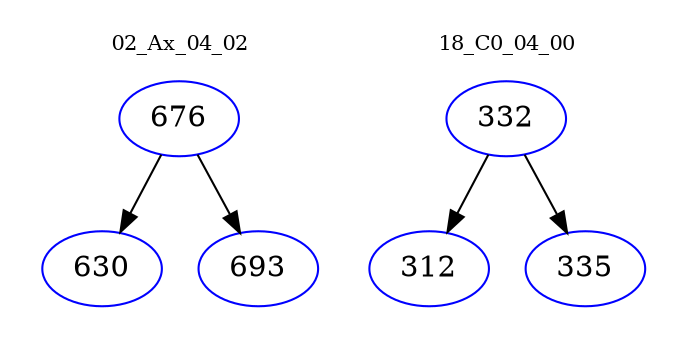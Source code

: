 digraph{
subgraph cluster_0 {
color = white
label = "02_Ax_04_02";
fontsize=10;
T0_676 [label="676", color="blue"]
T0_676 -> T0_630 [color="black"]
T0_630 [label="630", color="blue"]
T0_676 -> T0_693 [color="black"]
T0_693 [label="693", color="blue"]
}
subgraph cluster_1 {
color = white
label = "18_C0_04_00";
fontsize=10;
T1_332 [label="332", color="blue"]
T1_332 -> T1_312 [color="black"]
T1_312 [label="312", color="blue"]
T1_332 -> T1_335 [color="black"]
T1_335 [label="335", color="blue"]
}
}
